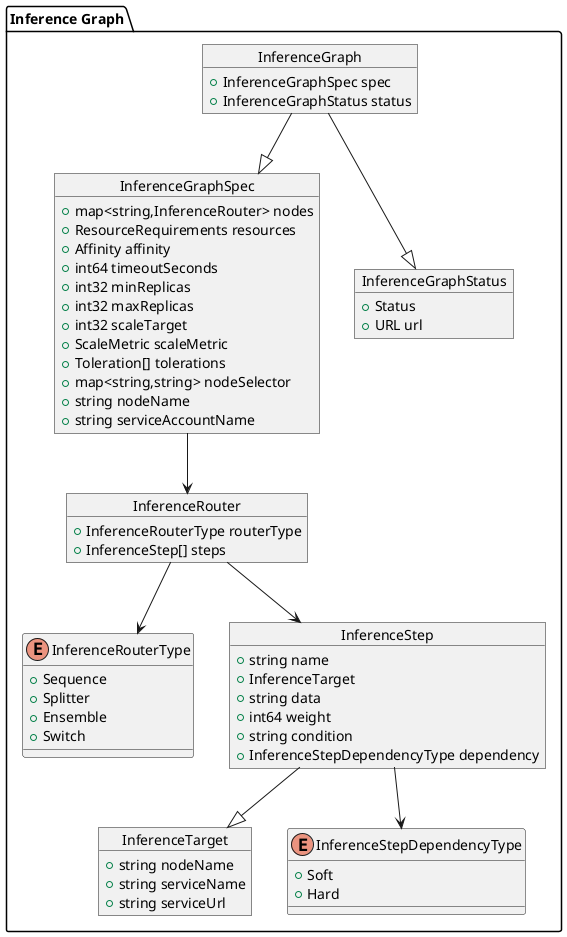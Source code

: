 @startuml InferenceGraph

package "Inference Graph" {
  object InferenceGraph {
    + InferenceGraphSpec spec
    + InferenceGraphStatus status
  }

  object InferenceGraphSpec {
    + map<string,InferenceRouter> nodes
    + ResourceRequirements resources
    + Affinity affinity
    + int64 timeoutSeconds
    + int32 minReplicas
    + int32 maxReplicas
    + int32 scaleTarget
    + ScaleMetric scaleMetric
    + Toleration[] tolerations
    + map<string,string> nodeSelector
    + string nodeName
    + string serviceAccountName
  }

  enum InferenceRouterType {
    + Sequence
    + Splitter
    + Ensemble
    + Switch
  }

  object InferenceRouter {
    + InferenceRouterType routerType
    + InferenceStep[] steps
  }

  object InferenceTarget {
    + string nodeName
    + string serviceName
    + string serviceUrl
  }

  enum InferenceStepDependencyType {
    + Soft
    + Hard
  }

  object InferenceStep {
    + string name
    + InferenceTarget
    + string data
    + int64 weight
    + string condition
    + InferenceStepDependencyType dependency
  }

  object InferenceGraphStatus {
    + Status
    + URL url
  }

  InferenceGraph --|> InferenceGraphSpec
  InferenceGraph --|> InferenceGraphStatus
  InferenceGraphSpec --> InferenceRouter
  InferenceRouter --> InferenceRouterType
  InferenceRouter --> InferenceStep
  InferenceStep --|> InferenceTarget
  InferenceStep --> InferenceStepDependencyType
}

@enduml
